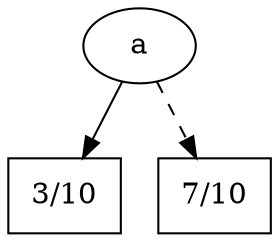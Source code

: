 digraph G {
	rankdir = TB;
	17 [label="a", shape=""]
	17 -> 13
	17 -> 14 [style=dashed]
	{rank = same; 17;}
	13 [label="3/10", shape="box"]
	14 [label="7/10", shape="box"]
	{rank = same; 13; 14;}
}
